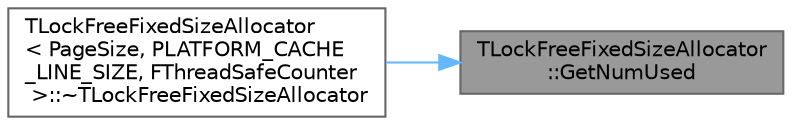 digraph "TLockFreeFixedSizeAllocator::GetNumUsed"
{
 // INTERACTIVE_SVG=YES
 // LATEX_PDF_SIZE
  bgcolor="transparent";
  edge [fontname=Helvetica,fontsize=10,labelfontname=Helvetica,labelfontsize=10];
  node [fontname=Helvetica,fontsize=10,shape=box,height=0.2,width=0.4];
  rankdir="RL";
  Node1 [id="Node000001",label="TLockFreeFixedSizeAllocator\l::GetNumUsed",height=0.2,width=0.4,color="gray40", fillcolor="grey60", style="filled", fontcolor="black",tooltip="Gets the number of allocated memory blocks that are currently in use."];
  Node1 -> Node2 [id="edge1_Node000001_Node000002",dir="back",color="steelblue1",style="solid",tooltip=" "];
  Node2 [id="Node000002",label="TLockFreeFixedSizeAllocator\l\< PageSize, PLATFORM_CACHE\l_LINE_SIZE, FThreadSafeCounter\l \>::~TLockFreeFixedSizeAllocator",height=0.2,width=0.4,color="grey40", fillcolor="white", style="filled",URL="$df/df7/classTLockFreeFixedSizeAllocator.html#a94bdce04cd812b2e2ac3b6cb428418c7",tooltip=" "];
}
